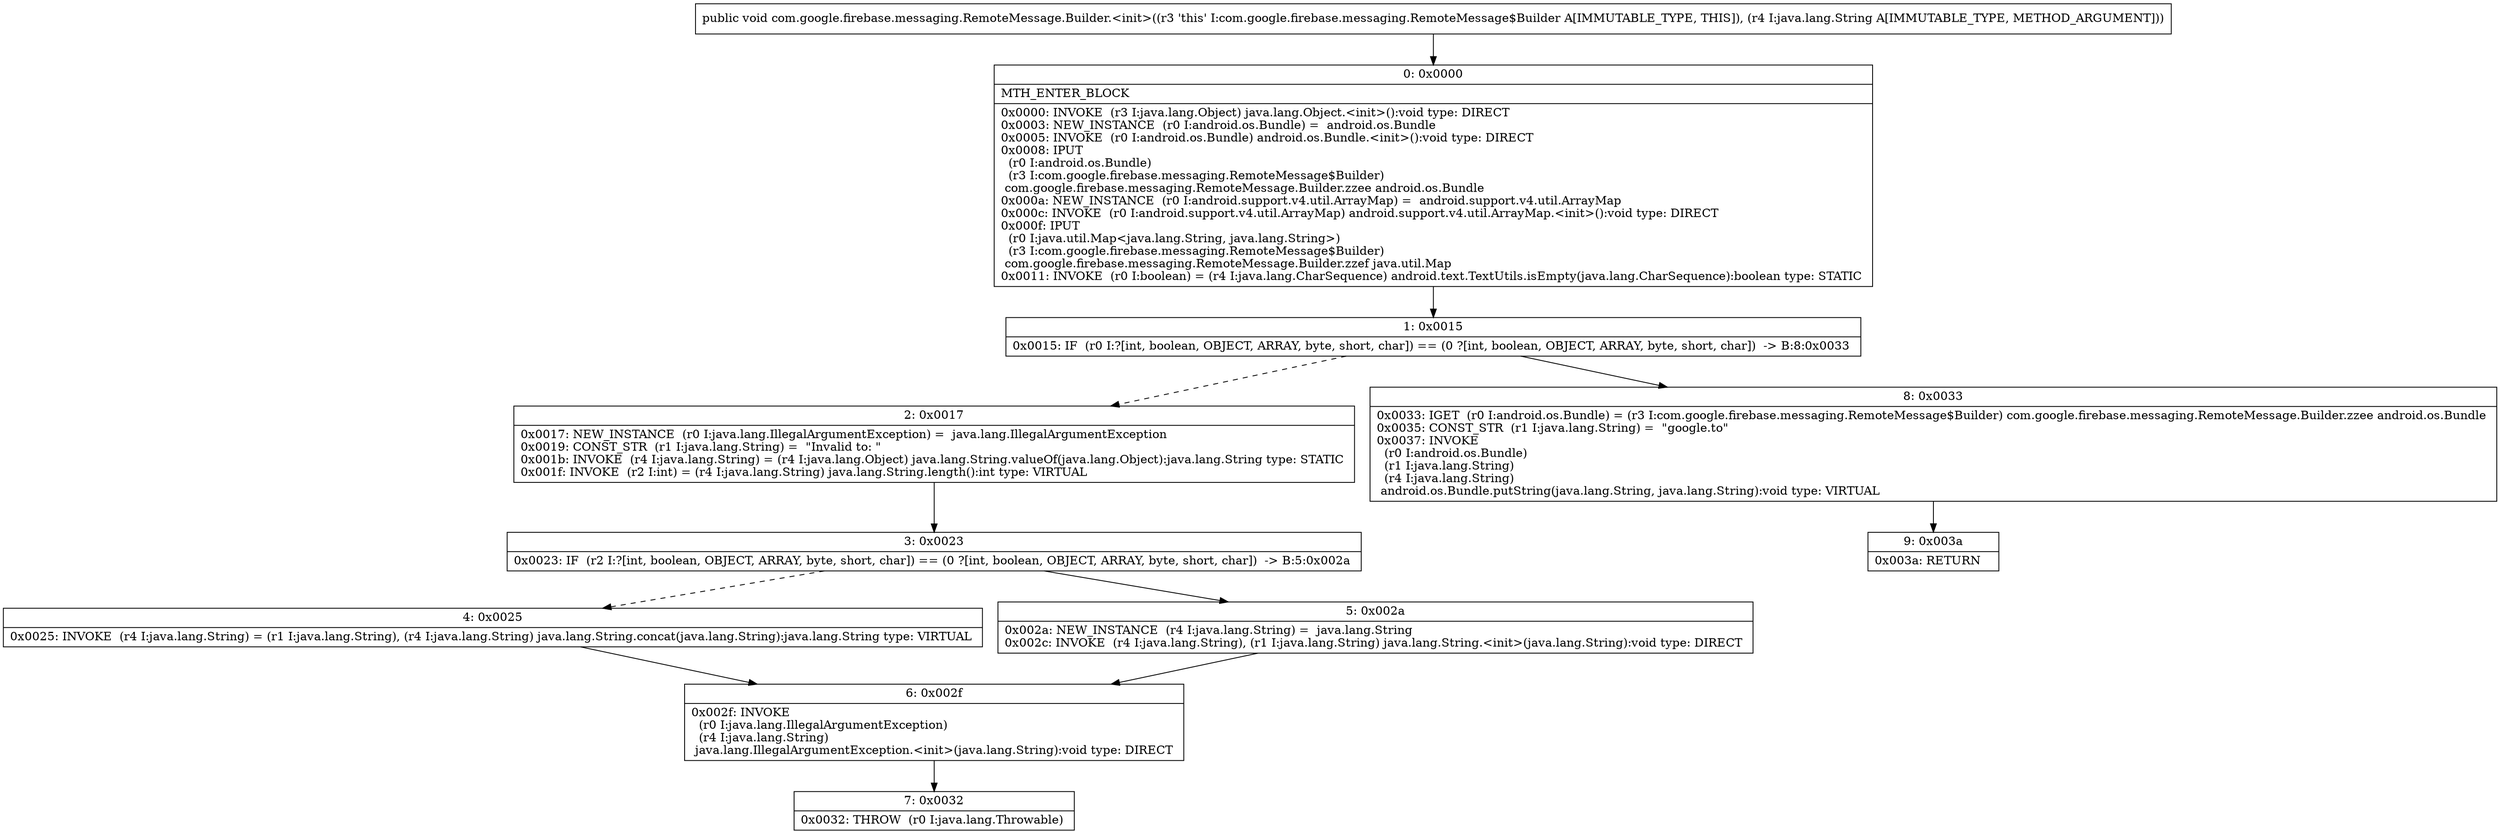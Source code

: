digraph "CFG forcom.google.firebase.messaging.RemoteMessage.Builder.\<init\>(Ljava\/lang\/String;)V" {
Node_0 [shape=record,label="{0\:\ 0x0000|MTH_ENTER_BLOCK\l|0x0000: INVOKE  (r3 I:java.lang.Object) java.lang.Object.\<init\>():void type: DIRECT \l0x0003: NEW_INSTANCE  (r0 I:android.os.Bundle) =  android.os.Bundle \l0x0005: INVOKE  (r0 I:android.os.Bundle) android.os.Bundle.\<init\>():void type: DIRECT \l0x0008: IPUT  \l  (r0 I:android.os.Bundle)\l  (r3 I:com.google.firebase.messaging.RemoteMessage$Builder)\l com.google.firebase.messaging.RemoteMessage.Builder.zzee android.os.Bundle \l0x000a: NEW_INSTANCE  (r0 I:android.support.v4.util.ArrayMap) =  android.support.v4.util.ArrayMap \l0x000c: INVOKE  (r0 I:android.support.v4.util.ArrayMap) android.support.v4.util.ArrayMap.\<init\>():void type: DIRECT \l0x000f: IPUT  \l  (r0 I:java.util.Map\<java.lang.String, java.lang.String\>)\l  (r3 I:com.google.firebase.messaging.RemoteMessage$Builder)\l com.google.firebase.messaging.RemoteMessage.Builder.zzef java.util.Map \l0x0011: INVOKE  (r0 I:boolean) = (r4 I:java.lang.CharSequence) android.text.TextUtils.isEmpty(java.lang.CharSequence):boolean type: STATIC \l}"];
Node_1 [shape=record,label="{1\:\ 0x0015|0x0015: IF  (r0 I:?[int, boolean, OBJECT, ARRAY, byte, short, char]) == (0 ?[int, boolean, OBJECT, ARRAY, byte, short, char])  \-\> B:8:0x0033 \l}"];
Node_2 [shape=record,label="{2\:\ 0x0017|0x0017: NEW_INSTANCE  (r0 I:java.lang.IllegalArgumentException) =  java.lang.IllegalArgumentException \l0x0019: CONST_STR  (r1 I:java.lang.String) =  \"Invalid to: \" \l0x001b: INVOKE  (r4 I:java.lang.String) = (r4 I:java.lang.Object) java.lang.String.valueOf(java.lang.Object):java.lang.String type: STATIC \l0x001f: INVOKE  (r2 I:int) = (r4 I:java.lang.String) java.lang.String.length():int type: VIRTUAL \l}"];
Node_3 [shape=record,label="{3\:\ 0x0023|0x0023: IF  (r2 I:?[int, boolean, OBJECT, ARRAY, byte, short, char]) == (0 ?[int, boolean, OBJECT, ARRAY, byte, short, char])  \-\> B:5:0x002a \l}"];
Node_4 [shape=record,label="{4\:\ 0x0025|0x0025: INVOKE  (r4 I:java.lang.String) = (r1 I:java.lang.String), (r4 I:java.lang.String) java.lang.String.concat(java.lang.String):java.lang.String type: VIRTUAL \l}"];
Node_5 [shape=record,label="{5\:\ 0x002a|0x002a: NEW_INSTANCE  (r4 I:java.lang.String) =  java.lang.String \l0x002c: INVOKE  (r4 I:java.lang.String), (r1 I:java.lang.String) java.lang.String.\<init\>(java.lang.String):void type: DIRECT \l}"];
Node_6 [shape=record,label="{6\:\ 0x002f|0x002f: INVOKE  \l  (r0 I:java.lang.IllegalArgumentException)\l  (r4 I:java.lang.String)\l java.lang.IllegalArgumentException.\<init\>(java.lang.String):void type: DIRECT \l}"];
Node_7 [shape=record,label="{7\:\ 0x0032|0x0032: THROW  (r0 I:java.lang.Throwable) \l}"];
Node_8 [shape=record,label="{8\:\ 0x0033|0x0033: IGET  (r0 I:android.os.Bundle) = (r3 I:com.google.firebase.messaging.RemoteMessage$Builder) com.google.firebase.messaging.RemoteMessage.Builder.zzee android.os.Bundle \l0x0035: CONST_STR  (r1 I:java.lang.String) =  \"google.to\" \l0x0037: INVOKE  \l  (r0 I:android.os.Bundle)\l  (r1 I:java.lang.String)\l  (r4 I:java.lang.String)\l android.os.Bundle.putString(java.lang.String, java.lang.String):void type: VIRTUAL \l}"];
Node_9 [shape=record,label="{9\:\ 0x003a|0x003a: RETURN   \l}"];
MethodNode[shape=record,label="{public void com.google.firebase.messaging.RemoteMessage.Builder.\<init\>((r3 'this' I:com.google.firebase.messaging.RemoteMessage$Builder A[IMMUTABLE_TYPE, THIS]), (r4 I:java.lang.String A[IMMUTABLE_TYPE, METHOD_ARGUMENT])) }"];
MethodNode -> Node_0;
Node_0 -> Node_1;
Node_1 -> Node_2[style=dashed];
Node_1 -> Node_8;
Node_2 -> Node_3;
Node_3 -> Node_4[style=dashed];
Node_3 -> Node_5;
Node_4 -> Node_6;
Node_5 -> Node_6;
Node_6 -> Node_7;
Node_8 -> Node_9;
}

